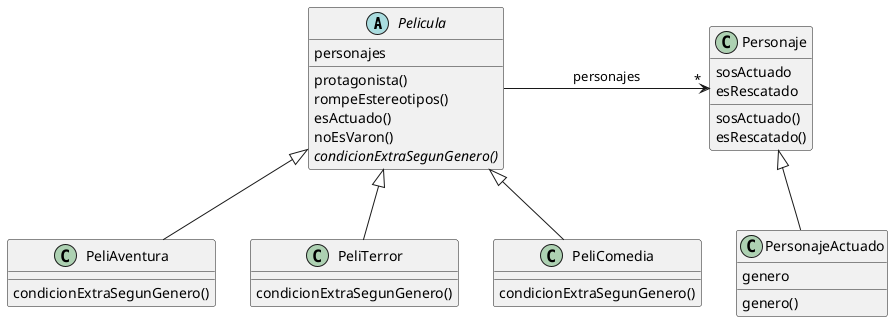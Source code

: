 @startuml diagrama

abstract Class Pelicula {
    personajes 

    protagonista()
    rompeEstereotipos()
    esActuado() 
    noEsVaron()
    {abstract} condicionExtraSegunGenero()
}

Class PeliAventura extends Pelicula {
    condicionExtraSegunGenero()
}

Class PeliTerror extends Pelicula {
    condicionExtraSegunGenero()
}

Class PeliComedia extends Pelicula {
    condicionExtraSegunGenero()
}

Class Personaje {
    sosActuado
    esRescatado

    sosActuado()
    esRescatado()
}

Class PersonajeActuado extends Personaje {
    genero 

    genero()
}

Pelicula -r-> "*" Personaje : personajes

@enduml